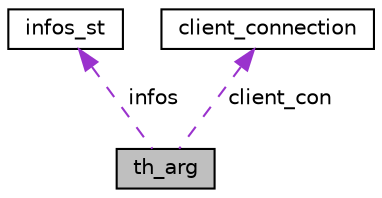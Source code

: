 digraph "th_arg"
{
 // LATEX_PDF_SIZE
  edge [fontname="Helvetica",fontsize="10",labelfontname="Helvetica",labelfontsize="10"];
  node [fontname="Helvetica",fontsize="10",shape=record];
  Node1 [label="th_arg",height=0.2,width=0.4,color="black", fillcolor="grey75", style="filled", fontcolor="black",tooltip=" "];
  Node2 -> Node1 [dir="back",color="darkorchid3",fontsize="10",style="dashed",label=" infos" ,fontname="Helvetica"];
  Node2 [label="infos_st",height=0.2,width=0.4,color="black", fillcolor="white", style="filled",URL="$structinfos__st.html",tooltip=" "];
  Node3 -> Node1 [dir="back",color="darkorchid3",fontsize="10",style="dashed",label=" client_con" ,fontname="Helvetica"];
  Node3 [label="client_connection",height=0.2,width=0.4,color="black", fillcolor="white", style="filled",URL="$structclient__connection.html",tooltip=" "];
}
